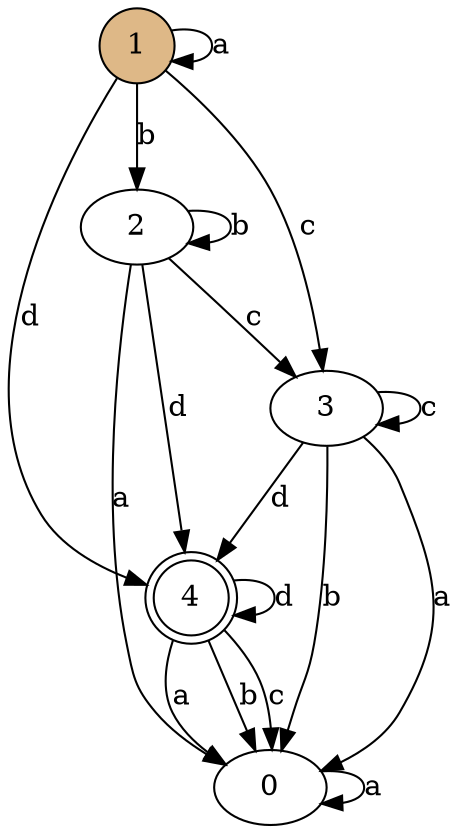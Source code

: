 digraph my_graph {
bgcolor=white;
1 [color=black, fillcolor=burlywood, shape=circle, style=filled];
4 [color=black, fillcolor=white, shape=doublecircle, style=filled];
1 -> 1  [label=a];
1 -> 2  [label=b];
1 -> 3  [label=c];
1 -> 4  [label=d];
2 -> 0  [label=a];
2 -> 2  [label=b];
2 -> 3  [label=c];
2 -> 4  [label=d];
3 -> 0  [label=a];
3 -> 0  [label=b];
3 -> 3  [label=c];
3 -> 4  [label=d];
4 -> 0  [label=a];
4 -> 0  [label=b];
4 -> 0  [label=c];
4 -> 4  [label=d];
0 -> 0  [label=a];
}
